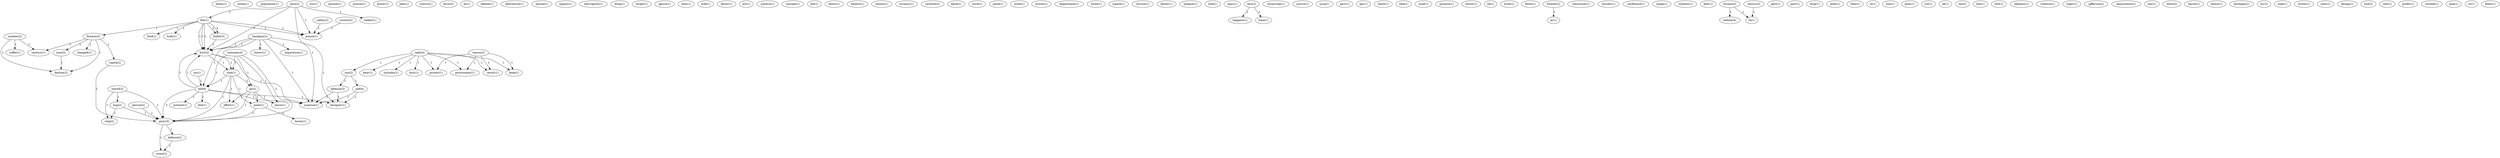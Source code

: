 digraph G {
  home [ label="home(1)" ];
  retain [ label="retain(1)" ];
  population [ label="population(1)" ];
  fire [ label="fire(2)" ];
  food [ label="food(1)" ];
  body [ label="body(1)" ];
  firearm [ label="firearm(3)" ];
  hurt [ label="hurt(1)" ];
  bullet [ label="bullet(3)" ];
  hurt [ label="hurt(2)" ];
  poison [ label="poison(1)" ];
  nra [ label="nra(1)" ];
  anyone [ label="anyone(1)" ];
  avenue [ label="avenue(1)" ];
  shot [ label="shot(2)" ];
  kill [ label="kill(9)" ];
  go [ label="go(2)" ];
  point [ label="point(1)" ];
  gun [ label="gun(10)" ];
  effort [ label="effort(1)" ];
  isn [ label="isn(2)" ];
  power [ label="power(1)" ];
  plan [ label="plan(1)" ];
  control [ label="control(1)" ];
  number [ label="number(2)" ];
  suffer [ label="suffer(1)" ];
  century [ label="century(1)" ];
  decline [ label="decline(2)" ];
  force [ label="force(2)" ];
  someone [ label="someone(4)" ];
  leave [ label="leave(1)" ];
  shot [ label="shot(1)" ];
  dc [ label="dc(1)" ];
  person [ label="person(2)" ];
  defend [ label="defend(1)" ];
  alternative [ label="alternative(1)" ];
  stevef [ label="stevef(3)" ];
  bug [ label="bug(2)" ];
  stop [ label="stop(2)" ];
  animal [ label="animal(1)" ];
  argues [ label="argues(1)" ];
  description [ label="description(1)" ];
  thing [ label="thing(1)" ];
  target [ label="target(1)" ];
  ignore [ label="ignore(1)" ];
  use [ label="use(2)" ];
  defense [ label="defense(3)" ];
  self [ label="self(4)" ];
  item [ label="item(1)" ];
  wife [ label="wife(1)" ];
  factor [ label="factor(1)" ];
  changed [ label="changed(1)" ];
  capita [ label="capita(2)" ];
  year [ label="year(2)" ];
  act [ label="act(1)" ];
  achieve [ label="achieve(1)" ];
  concept [ label="concept(1)" ];
  fall [ label="fall(1)" ];
  blows [ label="blows(1)" ];
  believe [ label="believe(1)" ];
  choose [ label="choose(1)" ];
  tyranny [ label="tyranny(1)" ];
  designer [ label="designer(1)" ];
  surprise [ label="surprise(1)" ];
  carleton [ label="carleton(2)" ];
  kleck [ label="kleck(1)" ];
  work [ label="work(1)" ];
  mark [ label="mark(1)" ];
  uncle [ label="uncle(1)" ];
  article [ label="article(1)" ];
  department [ label="department(1)" ];
  trend [ label="trend(1)" ];
  maack [ label="maack(1)" ];
  version [ label="version(1)" ];
  family [ label="family(1)" ];
  weapon [ label="weapon(1)" ];
  look [ label="look(1)" ];
  handgun [ label="handgun(2)" ];
  experience [ label="experience(1)" ];
  shows [ label="shows(1)" ];
  opac [ label="opac(1)" ];
  fact [ label="fact(2)" ];
  happens [ label="happens(1)" ];
  time [ label="time(1)" ];
  ownership [ label="ownership(1)" ];
  source [ label="source(1)" ];
  present [ label="present(1)" ];
  feel [ label="feel(1)" ];
  right [ label="right(4)" ];
  bear [ label="bear(1)" ];
  use [ label="use(2)" ];
  protect [ label="protect(1)" ];
  includes [ label="includes(1)" ];
  government [ label="government(1)" ];
  resort [ label="resort(1)" ];
  keep [ label="keep(1)" ];
  duty [ label="duty(1)" ];
  uucp [ label="uucp(1)" ];
  gary [ label="gary(1)" ];
  apr [ label="apr(1)" ];
  reach [ label="reach(1)" ];
  idea [ label="idea(1)" ];
  used [ label="used(1)" ];
  purpose [ label="purpose(1)" ];
  sector [ label="sector(1)" ];
  ad [ label="ad(1)" ];
  truth [ label="truth(1)" ];
  finish [ label="finish(1)" ];
  freenet [ label="freenet(2)" ];
  ac [ label="ac(1)" ];
  isn [ label="isn(1)" ];
  conclusion [ label="conclusion(1)" ];
  murder [ label="murder(1)" ];
  cardboard [ label="cardboard(1)" ];
  haven [ label="haven(1)" ];
  range [ label="range(1)" ];
  swallow [ label="swallow(1)" ];
  kills [ label="kills(1)" ];
  auto [ label="auto(2)" ];
  fire [ label="fire(1)" ];
  caliber [ label="caliber(1)" ];
  bureau [ label="bureau(3)" ];
  edition [ label="edition(4)" ];
  th [ label="th(1)" ];
  gets [ label="gets(1)" ];
  part [ label="part(1)" ];
  drop [ label="drop(1)" ];
  andy [ label="andy(1)" ];
  rkba [ label="rkba(1)" ];
  re [ label="re(1)" ];
  size [ label="size(1)" ];
  goes [ label="goes(1)" ];
  cut [ label="cut(1)" ];
  ok [ label="ok(1)" ];
  tax [ label="tax(2)" ];
  line [ label="line(1)" ];
  defence [ label="defence(2)" ];
  crime [ label="crime(2)" ];
  bull [ label="bull(1)" ];
  reason [ label="reason(2)" ];
  nikolaus [ label="nikolaus(1)" ];
  violence [ label="violence(1)" ];
  ruger [ label="ruger(1)" ];
  safety [ label="safety(2)" ];
  jefferson [ label="jefferson(2)" ];
  ammunition [ label="ammunition(1)" ];
  one [ label="one(1)" ];
  census [ label="census(3)" ];
  shoot [ label="shoot(2)" ];
  barrel [ label="barrel(1)" ];
  doesn [ label="doesn(1)" ];
  michigan [ label="michigan(1)" ];
  try [ label="try(2)" ];
  type [ label="type(1)" ];
  writes [ label="writes(1)" ];
  semi [ label="semi(1)" ];
  design [ label="design(1)" ];
  tool [ label="tool(2)" ];
  council [ label="council(2)" ];
  rate [ label="rate(1)" ];
  prefer [ label="prefer(1)" ];
  trouble [ label="trouble(1)" ];
  goal [ label="goal(1)" ];
  ve [ label="ve(1)" ];
  ether [ label="ether(1)" ];
  fire -> food [ label="1" ];
  fire -> body [ label="1" ];
  fire -> firearm [ label="1" ];
  fire -> hurt [ label="1" ];
  fire -> bullet [ label="2" ];
  fire -> hurt [ label="1" ];
  fire -> poison [ label="1" ];
  shot -> kill [ label="1" ];
  shot -> go [ label="2" ];
  shot -> point [ label="1" ];
  shot -> gun [ label="1" ];
  shot -> effort [ label="1" ];
  isn -> kill [ label="1" ];
  number -> suffer [ label="1" ];
  number -> century [ label="1" ];
  number -> decline [ label="1" ];
  someone -> kill [ label="1" ];
  someone -> go [ label="1" ];
  someone -> leave [ label="1" ];
  someone -> gun [ label="2" ];
  someone -> shot [ label="1" ];
  person -> gun [ label="1" ];
  stevef -> bug [ label="1" ];
  stevef -> gun [ label="1" ];
  stevef -> stop [ label="1" ];
  use -> defense [ label="1" ];
  use -> self [ label="1" ];
  firearm -> changed [ label="1" ];
  firearm -> capita [ label="1" ];
  firearm -> century [ label="1" ];
  firearm -> year [ label="1" ];
  firearm -> decline [ label="1" ];
  defense -> designer [ label="1" ];
  defense -> surprise [ label="1" ];
  self -> designer [ label="1" ];
  self -> surprise [ label="1" ];
  handgun -> kill [ label="1" ];
  handgun -> experience [ label="1" ];
  handgun -> designer [ label="1" ];
  handgun -> shows [ label="1" ];
  handgun -> hurt [ label="1" ];
  handgun -> surprise [ label="1" ];
  handgun -> hurt [ label="1" ];
  fact -> happens [ label="1" ];
  fact -> time [ label="1" ];
  kill -> present [ label="1" ];
  kill -> designer [ label="1" ];
  kill -> hurt [ label="1" ];
  kill -> feel [ label="1" ];
  kill -> surprise [ label="1" ];
  kill -> hurt [ label="1" ];
  kill -> gun [ label="2" ];
  right -> bear [ label="1" ];
  right -> use [ label="1" ];
  right -> protect [ label="1" ];
  right -> includes [ label="1" ];
  right -> government [ label="1" ];
  right -> resort [ label="1" ];
  right -> keep [ label="1" ];
  right -> duty [ label="1" ];
  bug -> gun [ label="1" ];
  bug -> stop [ label="1" ];
  go -> point [ label="1" ];
  go -> leave [ label="1" ];
  go -> gun [ label="1" ];
  go -> effort [ label="1" ];
  freenet -> ac [ label="1" ];
  point -> haven [ label="1" ];
  point -> gun [ label="1" ];
  hurt -> surprise [ label="1" ];
  hurt -> shot [ label="1" ];
  auto -> fire [ label="1" ];
  auto -> caliber [ label="1" ];
  auto -> surprise [ label="1" ];
  auto -> hurt [ label="1" ];
  auto -> poison [ label="1" ];
  bureau -> edition [ label="1" ];
  bureau -> th [ label="1" ];
  fire -> bullet [ label="2" ];
  fire -> hurt [ label="1" ];
  fire -> poison [ label="1" ];
  bullet -> hurt [ label="1" ];
  capita -> gun [ label="1" ];
  hurt -> shot [ label="1" ];
  gun -> defence [ label="1" ];
  gun -> crime [ label="1" ];
  reason -> protect [ label="1" ];
  reason -> government [ label="1" ];
  reason -> resort [ label="1" ];
  reason -> keep [ label="1" ];
  safety -> poison [ label="1" ];
  defence -> crime [ label="1" ];
  census -> th [ label="1" ];
  year -> decline [ label="1" ];
  council -> poison [ label="1" ];
}
